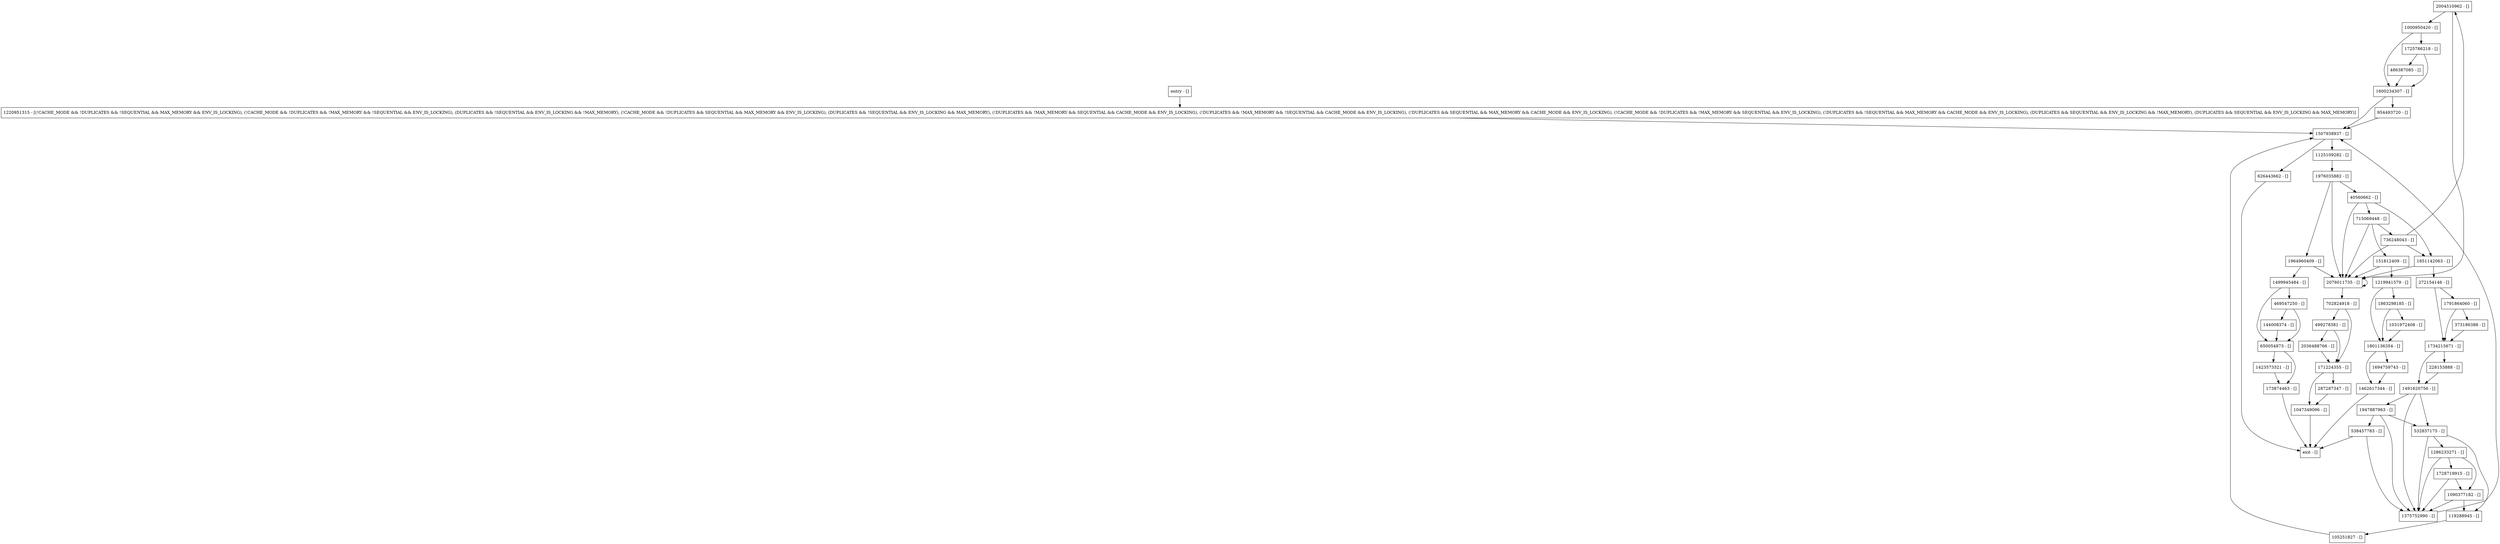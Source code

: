 digraph searchSplitsAllowed {
node [shape=record];
2004510962 [label="2004510962 - []"];
287287347 [label="287287347 - []"];
144008374 [label="144008374 - []"];
499278381 [label="499278381 - []"];
538457783 [label="538457783 - []"];
228153888 [label="228153888 - []"];
119288945 [label="119288945 - []"];
1220951315 [label="1220951315 - [(!CACHE_MODE && !DUPLICATES && !SEQUENTIAL && MAX_MEMORY && ENV_IS_LOCKING), (!CACHE_MODE && !DUPLICATES && !MAX_MEMORY && !SEQUENTIAL && ENV_IS_LOCKING), (DUPLICATES && !SEQUENTIAL && ENV_IS_LOCKING && !MAX_MEMORY), (!CACHE_MODE && !DUPLICATES && SEQUENTIAL && MAX_MEMORY && ENV_IS_LOCKING), (DUPLICATES && !SEQUENTIAL && ENV_IS_LOCKING && MAX_MEMORY), (!DUPLICATES && !MAX_MEMORY && SEQUENTIAL && CACHE_MODE && ENV_IS_LOCKING), (!DUPLICATES && !MAX_MEMORY && !SEQUENTIAL && CACHE_MODE && ENV_IS_LOCKING), (!DUPLICATES && SEQUENTIAL && MAX_MEMORY && CACHE_MODE && ENV_IS_LOCKING), (!CACHE_MODE && !DUPLICATES && !MAX_MEMORY && SEQUENTIAL && ENV_IS_LOCKING), (!DUPLICATES && !SEQUENTIAL && MAX_MEMORY && CACHE_MODE && ENV_IS_LOCKING), (DUPLICATES && SEQUENTIAL && ENV_IS_LOCKING && !MAX_MEMORY), (DUPLICATES && SEQUENTIAL && ENV_IS_LOCKING && MAX_MEMORY)]"];
469547250 [label="469547250 - []"];
171224355 [label="171224355 - []"];
1725786218 [label="1725786218 - []"];
373186388 [label="373186388 - []"];
1047349096 [label="1047349096 - []"];
1462617344 [label="1462617344 - []"];
1851142063 [label="1851142063 - []"];
954493720 [label="954493720 - []"];
1976035882 [label="1976035882 - []"];
1499945484 [label="1499945484 - []"];
1286233271 [label="1286233271 - []"];
entry [label="entry - []"];
exit [label="exit - []"];
715069448 [label="715069448 - []"];
151812409 [label="151812409 - []"];
105251827 [label="105251827 - []"];
2076011735 [label="2076011735 - []"];
1600234307 [label="1600234307 - []"];
40560662 [label="40560662 - []"];
1947887963 [label="1947887963 - []"];
1423573321 [label="1423573321 - []"];
1507938937 [label="1507938937 - []"];
1125109282 [label="1125109282 - []"];
1694759743 [label="1694759743 - []"];
1734215671 [label="1734215671 - []"];
486387085 [label="486387085 - []"];
1728719915 [label="1728719915 - []"];
173874463 [label="173874463 - []"];
650054873 [label="650054873 - []"];
1863298185 [label="1863298185 - []"];
702824918 [label="702824918 - []"];
1031972408 [label="1031972408 - []"];
2036488766 [label="2036488766 - []"];
1375752990 [label="1375752990 - []"];
1791864060 [label="1791864060 - []"];
272154146 [label="272154146 - []"];
1219941579 [label="1219941579 - []"];
1801136354 [label="1801136354 - []"];
1000950420 [label="1000950420 - []"];
532837175 [label="532837175 - []"];
626443662 [label="626443662 - []"];
1964960409 [label="1964960409 - []"];
1090377182 [label="1090377182 - []"];
1491620756 [label="1491620756 - []"];
736248043 [label="736248043 - []"];
entry;
exit;
2004510962 -> 1000950420;
2004510962 -> 2076011735;
287287347 -> 1047349096;
144008374 -> 650054873;
499278381 -> 2036488766;
499278381 -> 171224355;
538457783 -> exit;
538457783 -> 1375752990;
228153888 -> 1491620756;
119288945 -> 105251827;
1220951315 -> 1507938937;
469547250 -> 650054873;
469547250 -> 144008374;
171224355 -> 287287347;
171224355 -> 1047349096;
1725786218 -> 486387085;
1725786218 -> 1600234307;
373186388 -> 1734215671;
1047349096 -> exit;
1462617344 -> exit;
1851142063 -> 272154146;
1851142063 -> 2076011735;
954493720 -> 1507938937;
1976035882 -> 1964960409;
1976035882 -> 2076011735;
1976035882 -> 40560662;
1499945484 -> 650054873;
1499945484 -> 469547250;
1286233271 -> 1375752990;
1286233271 -> 1090377182;
1286233271 -> 1728719915;
entry -> 1220951315;
715069448 -> 151812409;
715069448 -> 2076011735;
715069448 -> 736248043;
151812409 -> 2076011735;
151812409 -> 1219941579;
105251827 -> 1507938937;
2076011735 -> 702824918;
2076011735 -> 2076011735;
1600234307 -> 954493720;
1600234307 -> 1507938937;
40560662 -> 715069448;
40560662 -> 2076011735;
40560662 -> 1851142063;
1947887963 -> 532837175;
1947887963 -> 538457783;
1947887963 -> 1375752990;
1423573321 -> 173874463;
1507938937 -> 626443662;
1507938937 -> 1125109282;
1125109282 -> 1976035882;
1694759743 -> 1462617344;
1734215671 -> 228153888;
1734215671 -> 1491620756;
486387085 -> 1600234307;
1728719915 -> 1375752990;
1728719915 -> 1090377182;
173874463 -> exit;
650054873 -> 1423573321;
650054873 -> 173874463;
1863298185 -> 1801136354;
1863298185 -> 1031972408;
702824918 -> 171224355;
702824918 -> 499278381;
1031972408 -> 1801136354;
2036488766 -> 171224355;
1375752990 -> 1507938937;
1791864060 -> 1734215671;
1791864060 -> 373186388;
272154146 -> 1734215671;
272154146 -> 1791864060;
1219941579 -> 1801136354;
1219941579 -> 1863298185;
1801136354 -> 1462617344;
1801136354 -> 1694759743;
1000950420 -> 1600234307;
1000950420 -> 1725786218;
532837175 -> 1375752990;
532837175 -> 119288945;
532837175 -> 1286233271;
626443662 -> exit;
1964960409 -> 2076011735;
1964960409 -> 1499945484;
1090377182 -> 1375752990;
1090377182 -> 119288945;
1491620756 -> 532837175;
1491620756 -> 1375752990;
1491620756 -> 1947887963;
736248043 -> 2004510962;
736248043 -> 2076011735;
736248043 -> 1851142063;
}
